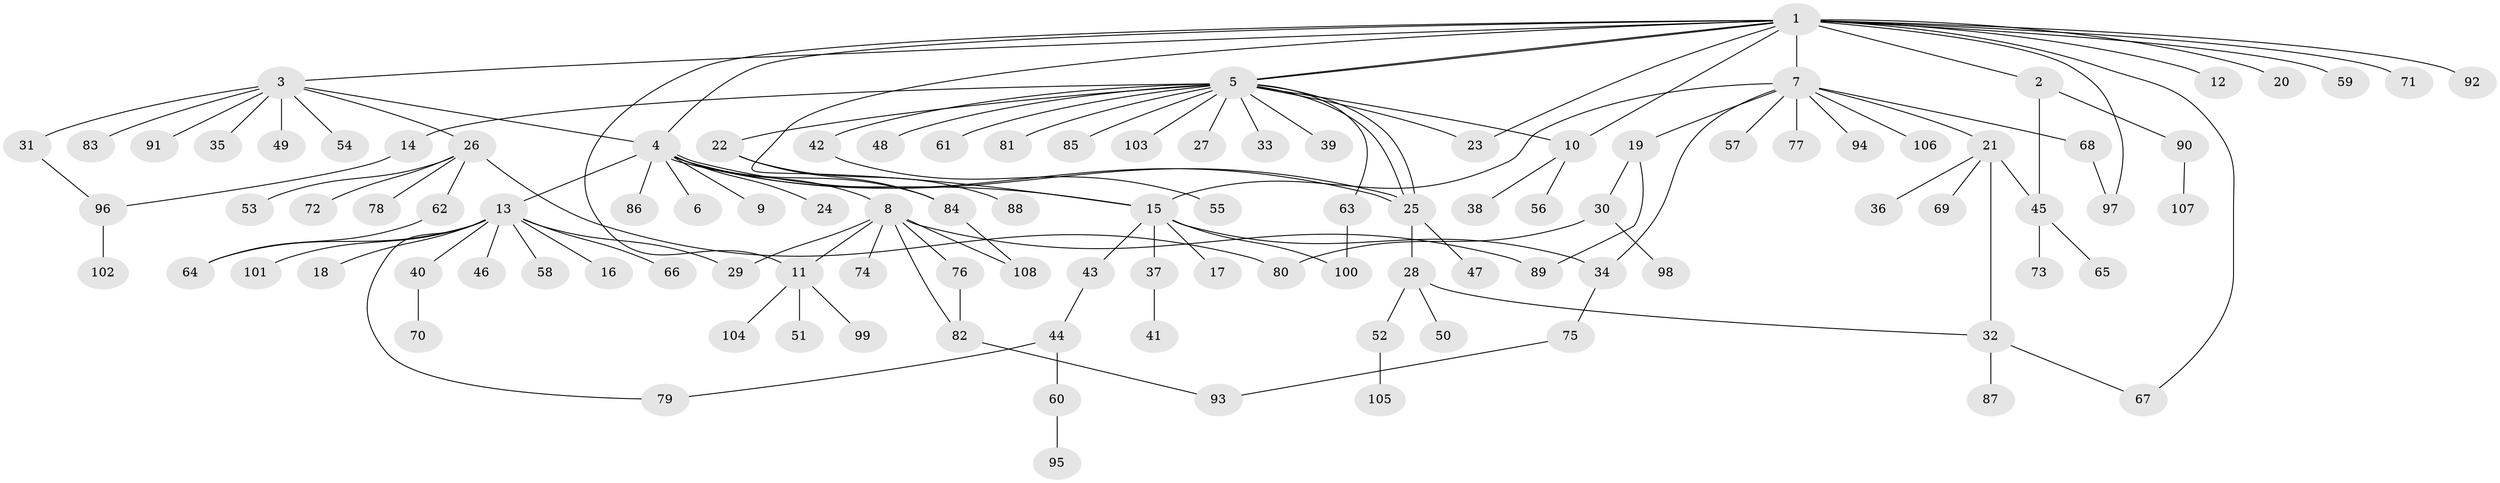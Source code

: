 // coarse degree distribution, {1: 0.875, 16: 0.0625, 2: 0.0625}
// Generated by graph-tools (version 1.1) at 2025/51/03/04/25 21:51:57]
// undirected, 108 vertices, 133 edges
graph export_dot {
graph [start="1"]
  node [color=gray90,style=filled];
  1;
  2;
  3;
  4;
  5;
  6;
  7;
  8;
  9;
  10;
  11;
  12;
  13;
  14;
  15;
  16;
  17;
  18;
  19;
  20;
  21;
  22;
  23;
  24;
  25;
  26;
  27;
  28;
  29;
  30;
  31;
  32;
  33;
  34;
  35;
  36;
  37;
  38;
  39;
  40;
  41;
  42;
  43;
  44;
  45;
  46;
  47;
  48;
  49;
  50;
  51;
  52;
  53;
  54;
  55;
  56;
  57;
  58;
  59;
  60;
  61;
  62;
  63;
  64;
  65;
  66;
  67;
  68;
  69;
  70;
  71;
  72;
  73;
  74;
  75;
  76;
  77;
  78;
  79;
  80;
  81;
  82;
  83;
  84;
  85;
  86;
  87;
  88;
  89;
  90;
  91;
  92;
  93;
  94;
  95;
  96;
  97;
  98;
  99;
  100;
  101;
  102;
  103;
  104;
  105;
  106;
  107;
  108;
  1 -- 2;
  1 -- 3;
  1 -- 4;
  1 -- 5;
  1 -- 5;
  1 -- 7;
  1 -- 10;
  1 -- 11;
  1 -- 12;
  1 -- 15;
  1 -- 20;
  1 -- 23;
  1 -- 59;
  1 -- 67;
  1 -- 71;
  1 -- 92;
  1 -- 97;
  2 -- 45;
  2 -- 90;
  3 -- 4;
  3 -- 26;
  3 -- 31;
  3 -- 35;
  3 -- 49;
  3 -- 54;
  3 -- 83;
  3 -- 91;
  4 -- 6;
  4 -- 8;
  4 -- 9;
  4 -- 13;
  4 -- 15;
  4 -- 24;
  4 -- 25;
  4 -- 25;
  4 -- 84;
  4 -- 86;
  5 -- 10;
  5 -- 14;
  5 -- 22;
  5 -- 23;
  5 -- 25;
  5 -- 25;
  5 -- 27;
  5 -- 33;
  5 -- 39;
  5 -- 42;
  5 -- 48;
  5 -- 61;
  5 -- 63;
  5 -- 81;
  5 -- 85;
  5 -- 103;
  7 -- 15;
  7 -- 19;
  7 -- 21;
  7 -- 34;
  7 -- 57;
  7 -- 68;
  7 -- 77;
  7 -- 94;
  7 -- 106;
  8 -- 11;
  8 -- 29;
  8 -- 74;
  8 -- 76;
  8 -- 82;
  8 -- 89;
  8 -- 108;
  10 -- 38;
  10 -- 56;
  11 -- 51;
  11 -- 99;
  11 -- 104;
  13 -- 16;
  13 -- 18;
  13 -- 29;
  13 -- 40;
  13 -- 46;
  13 -- 58;
  13 -- 64;
  13 -- 66;
  13 -- 79;
  13 -- 101;
  14 -- 96;
  15 -- 17;
  15 -- 34;
  15 -- 37;
  15 -- 43;
  15 -- 100;
  19 -- 30;
  19 -- 89;
  21 -- 32;
  21 -- 36;
  21 -- 45;
  21 -- 69;
  22 -- 84;
  22 -- 88;
  25 -- 28;
  25 -- 47;
  26 -- 53;
  26 -- 62;
  26 -- 72;
  26 -- 78;
  26 -- 80;
  28 -- 32;
  28 -- 50;
  28 -- 52;
  30 -- 80;
  30 -- 98;
  31 -- 96;
  32 -- 67;
  32 -- 87;
  34 -- 75;
  37 -- 41;
  40 -- 70;
  42 -- 55;
  43 -- 44;
  44 -- 60;
  44 -- 79;
  45 -- 65;
  45 -- 73;
  52 -- 105;
  60 -- 95;
  62 -- 64;
  63 -- 100;
  68 -- 97;
  75 -- 93;
  76 -- 82;
  82 -- 93;
  84 -- 108;
  90 -- 107;
  96 -- 102;
}
